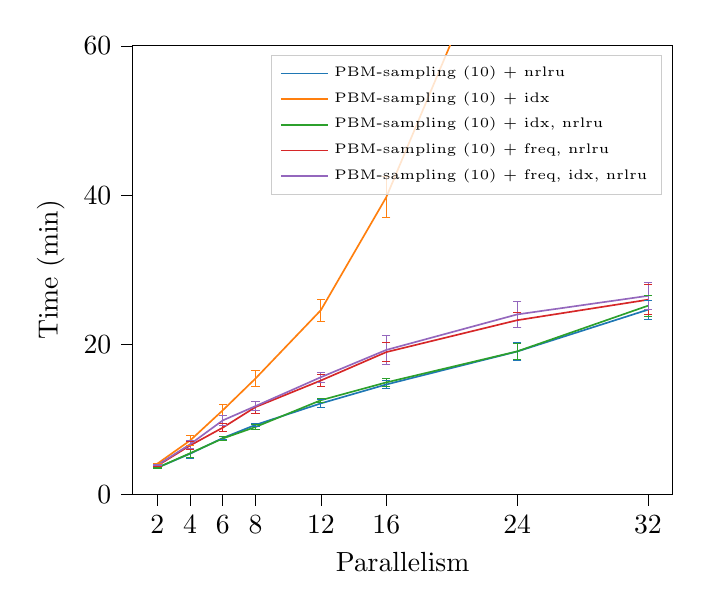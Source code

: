 % This file was created with tikzplotlib v0.10.1.
\begin{tikzpicture}

\definecolor{crimson2143940}{RGB}{214,39,40}
\definecolor{darkgray176}{RGB}{176,176,176}
\definecolor{darkorange25512714}{RGB}{255,127,14}
\definecolor{forestgreen4416044}{RGB}{44,160,44}
\definecolor{lightgray204}{RGB}{204,204,204}
\definecolor{mediumpurple148103189}{RGB}{148,103,189}
\definecolor{steelblue31119180}{RGB}{31,119,180}

\begin{axis}[
legend cell align={left},
legend style={
  font=\tiny,fill opacity=0.8, draw opacity=1, text opacity=1, draw=lightgray204},
tick align=outside,
tick pos=left,
%title={Time vs parallelism - Sequential index scans EXTRAS},
x grid style={darkgray176},
xlabel={Parallelism},
xtick=data,
xmin=0.5, xmax=33.5,
xtick style={color=black},
y grid style={darkgray176},
ylabel={Time (min)},
ymin=0, ymax=60,
ytick style={color=black}
]
\path [draw=steelblue31119180, line width=0.3px]
(axis cs:2,3.468)
--(axis cs:2,3.599);

\path [draw=steelblue31119180, line width=0.3px]
(axis cs:4,4.791)
--(axis cs:4,6.009);

\path [draw=steelblue31119180, line width=0.3px]
(axis cs:6,7.266)
--(axis cs:6,7.747);

\path [draw=steelblue31119180, line width=0.3px]
(axis cs:8,9.019)
--(axis cs:8,9.515);

\path [draw=steelblue31119180, line width=0.3px]
(axis cs:12,11.664)
--(axis cs:12,12.622);

\path [draw=steelblue31119180, line width=0.3px]
(axis cs:16,14.184)
--(axis cs:16,15.163);

\path [draw=steelblue31119180, line width=0.3px]
(axis cs:24,17.925)
--(axis cs:24,20.241);

\path [draw=steelblue31119180, line width=0.3px]
(axis cs:32,23.377)
--(axis cs:32,25.983);

\addplot [line width=0.3px, steelblue31119180, mark=-, mark size=1.5, mark options={solid}, only marks, forget plot]
table {%
2 3.468
4 4.791
6 7.266
8 9.019
12 11.664
16 14.184
24 17.925
32 23.377
};
\addplot [line width=0.3px, steelblue31119180, mark=-, mark size=1.5, mark options={solid}, only marks, forget plot]
table {%
2 3.599
4 6.009
6 7.747
8 9.515
12 12.622
16 15.163
24 20.241
32 25.983
};
\path [draw=darkorange25512714, line width=0.3px]
(axis cs:2,3.999)
--(axis cs:2,4.148);

\path [draw=darkorange25512714, line width=0.3px]
(axis cs:4,6.495)
--(axis cs:4,7.845);

\path [draw=darkorange25512714, line width=0.3px]
(axis cs:6,10.475)
--(axis cs:6,11.965);

\path [draw=darkorange25512714, line width=0.3px]
(axis cs:8,14.38)
--(axis cs:8,16.56);

\path [draw=darkorange25512714, line width=0.3px]
(axis cs:12,23.125)
--(axis cs:12,26.122);

\path [draw=darkorange25512714, line width=0.3px]
(axis cs:16,36.985)
--(axis cs:16,42.501);

\path [draw=darkorange25512714, line width=0.3px]
(axis cs:24,76.209)
--(axis cs:24,86.678);

\addplot [line width=0.3px, darkorange25512714, mark=-, mark size=1.5, mark options={solid}, only marks, forget plot]
table {%
2 3.999
4 6.495
6 10.475
8 14.38
12 23.125
16 36.985
24 76.209
};
\addplot [line width=0.3px, darkorange25512714, mark=-, mark size=1.5, mark options={solid}, only marks, forget plot]
table {%
2 4.148
4 7.845
6 11.965
8 16.56
12 26.122
16 42.501
24 86.678
};
\path [draw=forestgreen4416044, line width=0.3px]
(axis cs:2,3.474)
--(axis cs:2,3.579);

\path [draw=forestgreen4416044, line width=0.3px]
(axis cs:4,4.97)
--(axis cs:4,5.976);

\path [draw=forestgreen4416044, line width=0.3px]
(axis cs:6,7.193)
--(axis cs:6,7.694);

\path [draw=forestgreen4416044, line width=0.3px]
(axis cs:8,8.69)
--(axis cs:8,9.277);

\path [draw=forestgreen4416044, line width=0.3px]
(axis cs:12,12.306)
--(axis cs:12,12.827);

\path [draw=forestgreen4416044, line width=0.3px]
(axis cs:16,14.415)
--(axis cs:16,15.485);

\path [draw=forestgreen4416044, line width=0.3px]
(axis cs:24,18.052)
--(axis cs:24,20.154);

\path [draw=forestgreen4416044, line width=0.3px]
(axis cs:32,23.837)
--(axis cs:32,26.59);

\addplot [line width=0.3px, forestgreen4416044, mark=-, mark size=1.5, mark options={solid}, only marks, forget plot]
table {%
2 3.474
4 4.97
6 7.193
8 8.69
12 12.306
16 14.415
24 18.052
32 23.837
};
\addplot [line width=0.3px, forestgreen4416044, mark=-, mark size=1.5, mark options={solid}, only marks, forget plot]
table {%
2 3.579
4 5.976
6 7.694
8 9.277
12 12.827
16 15.485
24 20.154
32 26.59
};
\path [draw=crimson2143940, line width=0.3px]
(axis cs:2,3.707)
--(axis cs:2,3.9);

\path [draw=crimson2143940, line width=0.3px]
(axis cs:4,5.965)
--(axis cs:4,7.042);

\path [draw=crimson2143940, line width=0.3px]
(axis cs:6,8.384)
--(axis cs:6,9.41);

\path [draw=crimson2143940, line width=0.3px]
(axis cs:8,10.856)
--(axis cs:8,12.444);

\path [draw=crimson2143940, line width=0.3px]
(axis cs:12,14.376)
--(axis cs:12,16.037);

\path [draw=crimson2143940, line width=0.3px]
(axis cs:16,17.77)
--(axis cs:16,20.244);

\path [draw=crimson2143940, line width=0.3px]
(axis cs:24,22.277)
--(axis cs:24,24.269);

\path [draw=crimson2143940, line width=0.3px]
(axis cs:32,24.001)
--(axis cs:32,28.032);

\addplot [line width=0.3px, crimson2143940, mark=-, mark size=1.5, mark options={solid}, only marks, forget plot]
table {%
2 3.707
4 5.965
6 8.384
8 10.856
12 14.376
16 17.77
24 22.277
32 24.001
};
\addplot [line width=0.3px, crimson2143940, mark=-, mark size=1.5, mark options={solid}, only marks, forget plot]
table {%
2 3.9
4 7.042
6 9.41
8 12.444
12 16.037
16 20.244
24 24.269
32 28.032
};
\path [draw=mediumpurple148103189, line width=0.3px]
(axis cs:2,3.785)
--(axis cs:2,3.969);

\path [draw=mediumpurple148103189, line width=0.3px]
(axis cs:4,6.088)
--(axis cs:4,7.252);

\path [draw=mediumpurple148103189, line width=0.3px]
(axis cs:6,9.256)
--(axis cs:6,10.477);

\path [draw=mediumpurple148103189, line width=0.3px]
(axis cs:8,11.18)
--(axis cs:8,12.373);

\path [draw=mediumpurple148103189, line width=0.3px]
(axis cs:12,14.98)
--(axis cs:12,16.314);

\path [draw=mediumpurple148103189, line width=0.3px]
(axis cs:16,17.298)
--(axis cs:16,21.296);

\path [draw=mediumpurple148103189, line width=0.3px]
(axis cs:24,22.258)
--(axis cs:24,25.835);

\path [draw=mediumpurple148103189, line width=0.3px]
(axis cs:32,24.765)
--(axis cs:32,28.309);

\addplot [line width=0.3px, mediumpurple148103189, mark=-, mark size=1.5, mark options={solid}, only marks, forget plot]
table {%
2 3.785
4 6.088
6 9.256
8 11.18
12 14.98
16 17.298
24 22.258
32 24.765
};
\addplot [line width=0.3px, mediumpurple148103189, mark=-, mark size=1.5, mark options={solid}, only marks, forget plot]
table {%
2 3.969
4 7.252
6 10.477
8 12.373
12 16.314
16 21.296
24 25.835
32 28.309
};
\addplot [semithick, steelblue31119180]
table {%
2 3.533
4 5.4
6 7.507
8 9.267
12 12.143
16 14.673
24 19.083
32 24.68
};
\addlegendentry{PBM-sampling (10) + nrlru}
\addplot [semithick, darkorange25512714]
table {%
2 4.073
4 7.17
6 11.22
8 15.47
12 24.623
16 39.743
24 81.443
};
\addlegendentry{PBM-sampling (10) + idx}
\addplot [semithick, forestgreen4416044]
table {%
2 3.527
4 5.473
6 7.443
8 8.983
12 12.567
16 14.95
24 19.103
32 25.213
};
\addlegendentry{PBM-sampling (10) + idx, nrlru}
\addplot [semithick, crimson2143940]
table {%
2 3.803
4 6.503
6 8.897
8 11.65
12 15.207
16 19.007
24 23.273
32 26.017
};
\addlegendentry{PBM-sampling (10) + freq, nrlru}
\addplot [semithick, mediumpurple148103189]
table {%
2 3.877
4 6.67
6 9.867
8 11.777
12 15.647
16 19.297
24 24.047
32 26.537
};
\addlegendentry{PBM-sampling (10) + freq, idx, nrlru}
\end{axis}

\end{tikzpicture}
